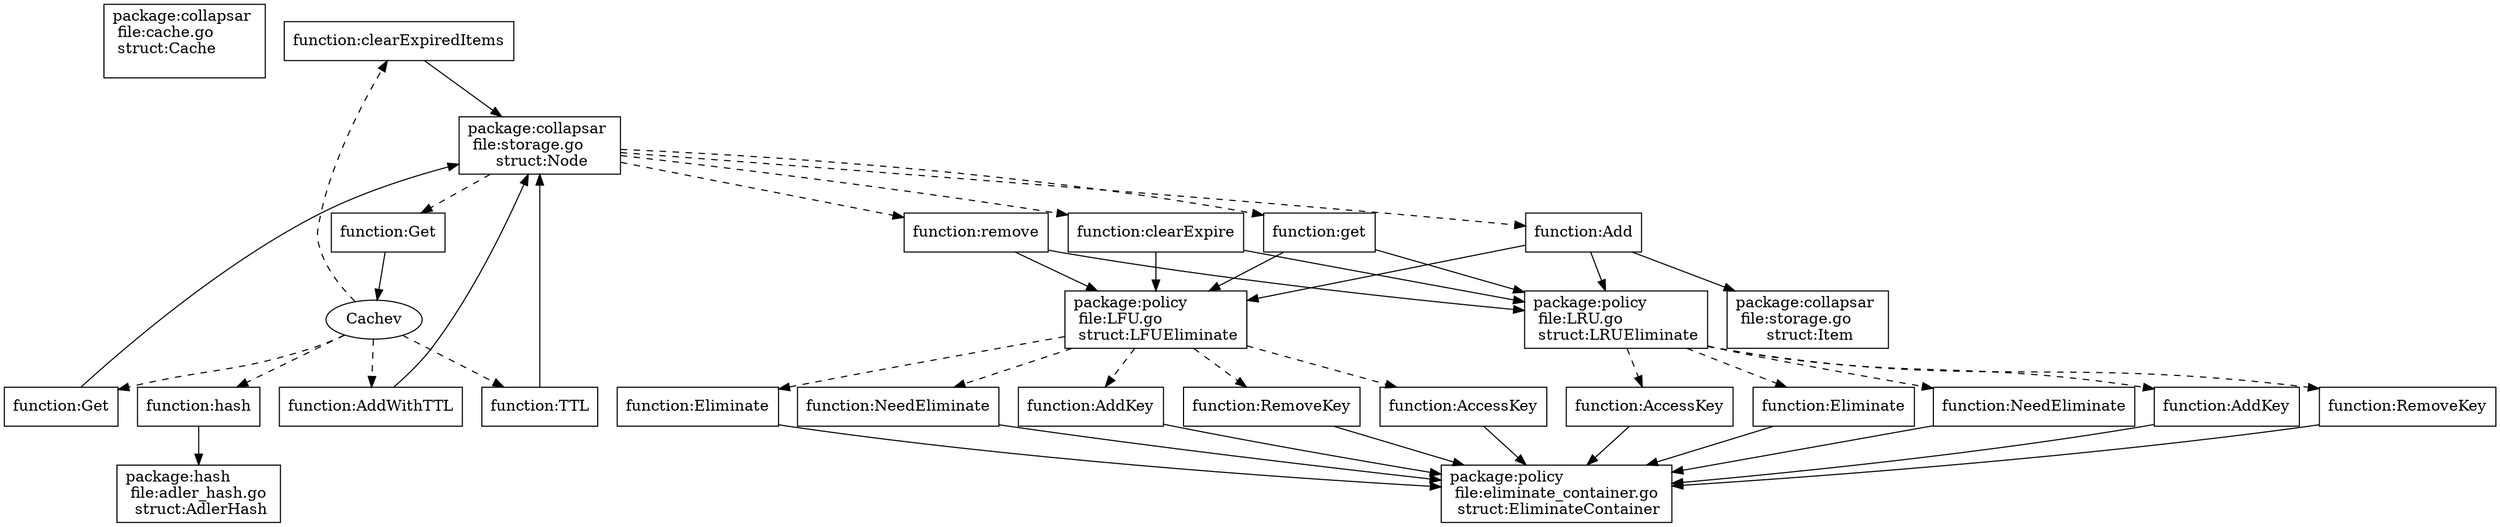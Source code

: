 digraph gph {
Cache [label="package:collapsar \l file:cache.go \l struct:Cache \l ", shape="box"];Cache_clearExpiredItems [label="function:clearExpiredItems", shape="box"];
Nodev [label="package:collapsar \l file:storage.go \l struct:Node", shape="box"];
Cache_hash [label="function:hash", shape="box"];
AdlerHashv [label="package:hash \l file:adler_hash.go \l struct:AdlerHash", shape="box"];
Cache_AddWithTTL [label="function:AddWithTTL", shape="box"];
Cache_TTL [label="function:TTL", shape="box"];
Cache_Get [label="function:Get", shape="box"];
Node_Get [label="function:Get", shape="box"];
Node_get [label="function:get", shape="box"];
LFUEliminatev [label="package:policy \l file:LFU.go \l struct:LFUEliminate", shape="box"];
LRUEliminatev [label="package:policy \l file:LRU.go \l struct:LRUEliminate", shape="box"];
Node_remove [label="function:remove", shape="box"];
Node_clearExpire [label="function:clearExpire", shape="box"];
Node_Add [label="function:Add", shape="box"];
Itemv [label="package:collapsar \l file:storage.go \l struct:Item", shape="box"];
LFUEliminate_AddKey [label="function:AddKey", shape="box"];
EliminateContainerv [label="package:policy \l file:eliminate_container.go \l struct:EliminateContainer", shape="box"];
LFUEliminate_RemoveKey [label="function:RemoveKey", shape="box"];
LFUEliminate_AccessKey [label="function:AccessKey", shape="box"];
LFUEliminate_Eliminate [label="function:Eliminate", shape="box"];
LFUEliminate_NeedEliminate [label="function:NeedEliminate", shape="box"];
LRUEliminate_AddKey [label="function:AddKey", shape="box"];
LRUEliminate_RemoveKey [label="function:RemoveKey", shape="box"];
LRUEliminate_AccessKey [label="function:AccessKey", shape="box"];
LRUEliminate_Eliminate [label="function:Eliminate", shape="box"];
LRUEliminate_NeedEliminate [label="function:NeedEliminate", shape="box"];
Cachev->Cache_Get [style="dashed"];
Cache_Get->Nodev;
Cachev->Cache_hash [style="dashed"];
Cache_hash->AdlerHashv;
Cachev->Cache_AddWithTTL [style="dashed"];
Cache_AddWithTTL->Nodev;
Cachev->Cache_TTL [style="dashed"];
Cache_TTL->Nodev;
Cachev->Cache_clearExpiredItems [style="dashed"];
Cache_clearExpiredItems->Nodev;
Nodev->Node_get [style="dashed"];
Node_get->LFUEliminatev;
Node_get->LRUEliminatev;
Nodev->Node_remove [style="dashed"];
Node_remove->LFUEliminatev;
Node_remove->LRUEliminatev;
Nodev->Node_Get [style="dashed"];
Node_Get->Cachev;
Nodev->Node_Add [style="dashed"];
Node_Add->LRUEliminatev;
Node_Add->LFUEliminatev;
Node_Add->Itemv;
Nodev->Node_clearExpire [style="dashed"];
Node_clearExpire->LFUEliminatev;
Node_clearExpire->LRUEliminatev;
LFUEliminatev->LFUEliminate_NeedEliminate [style="dashed"];
LFUEliminate_NeedEliminate->EliminateContainerv;
LFUEliminatev->LFUEliminate_AddKey [style="dashed"];
LFUEliminate_AddKey->EliminateContainerv;
LFUEliminatev->LFUEliminate_RemoveKey [style="dashed"];
LFUEliminate_RemoveKey->EliminateContainerv;
LFUEliminatev->LFUEliminate_AccessKey [style="dashed"];
LFUEliminate_AccessKey->EliminateContainerv;
LFUEliminatev->LFUEliminate_Eliminate [style="dashed"];
LFUEliminate_Eliminate->EliminateContainerv;
LRUEliminatev->LRUEliminate_AddKey [style="dashed"];
LRUEliminate_AddKey->EliminateContainerv;
LRUEliminatev->LRUEliminate_RemoveKey [style="dashed"];
LRUEliminate_RemoveKey->EliminateContainerv;
LRUEliminatev->LRUEliminate_AccessKey [style="dashed"];
LRUEliminate_AccessKey->EliminateContainerv;
LRUEliminatev->LRUEliminate_Eliminate [style="dashed"];
LRUEliminate_Eliminate->EliminateContainerv;
LRUEliminatev->LRUEliminate_NeedEliminate [style="dashed"];
LRUEliminate_NeedEliminate->EliminateContainerv;
}